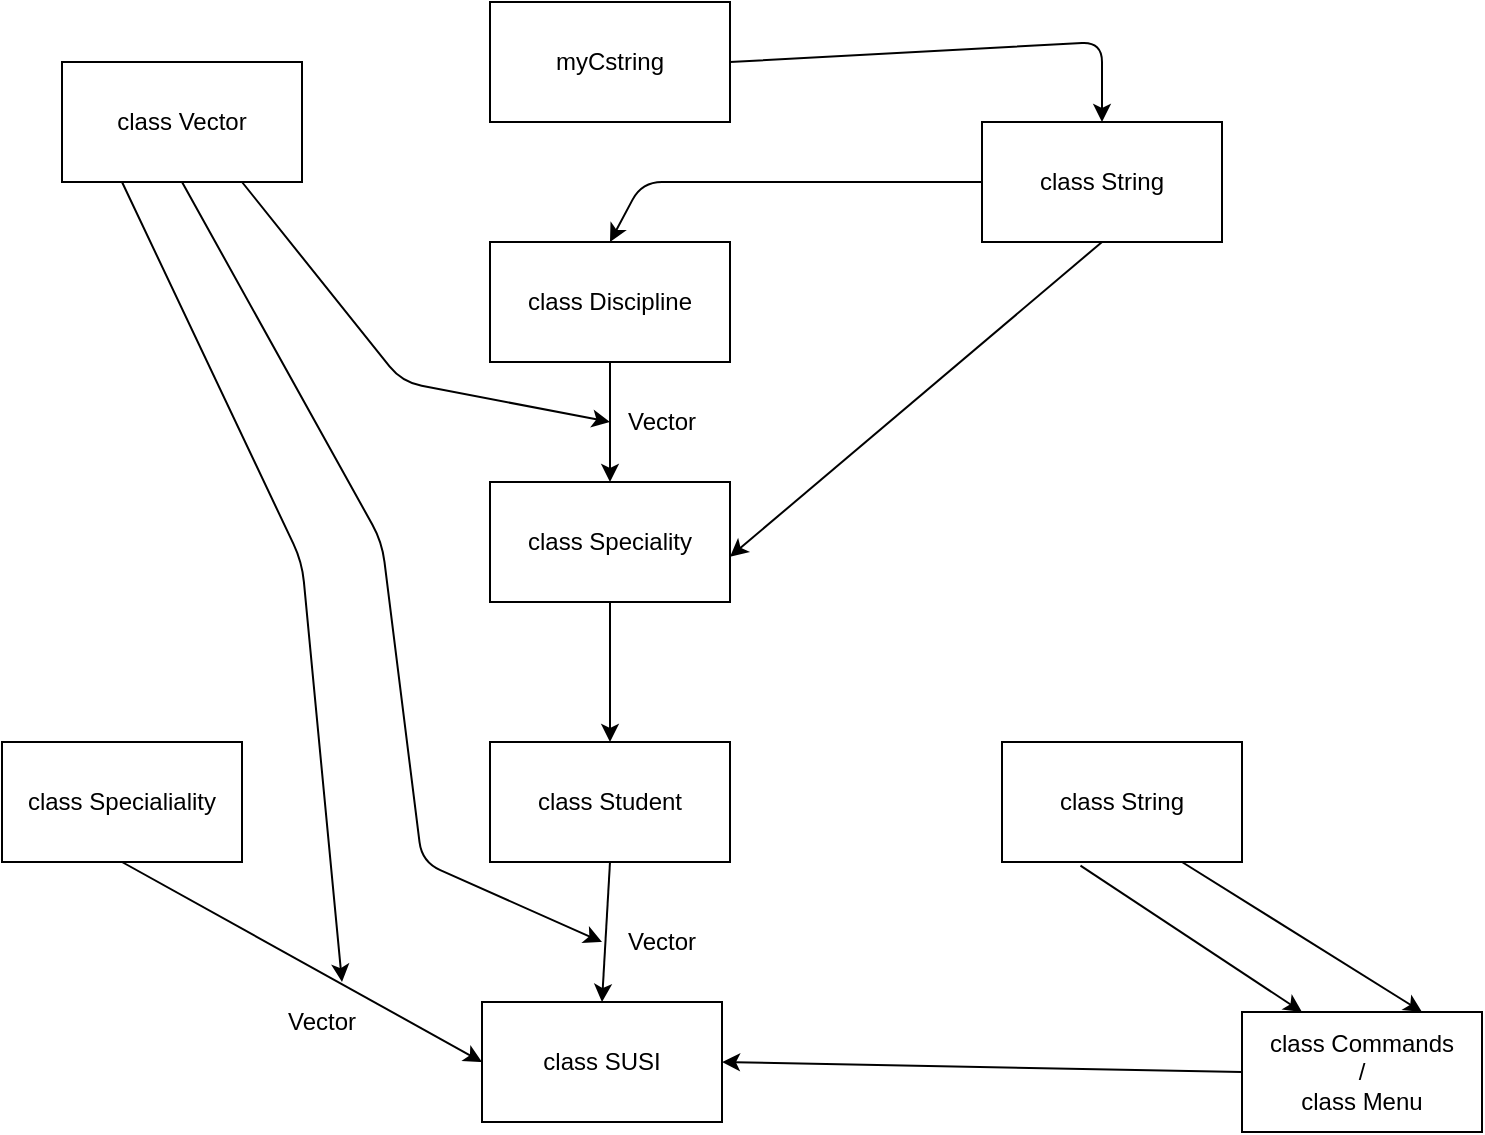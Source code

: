 <mxfile version="14.7.7" type="device"><diagram id="OWDw9YR8fjJ6K1TAZDDg" name="Page-1"><mxGraphModel dx="1038" dy="547" grid="1" gridSize="10" guides="1" tooltips="1" connect="1" arrows="1" fold="1" page="1" pageScale="1" pageWidth="827" pageHeight="1169" math="0" shadow="0"><root><mxCell id="0"/><mxCell id="1" parent="0"/><mxCell id="e4sATeS4JQ3o5KqcXkJx-1" value="class Vector" style="rounded=0;whiteSpace=wrap;html=1;" parent="1" vertex="1"><mxGeometry x="80" y="50" width="120" height="60" as="geometry"/></mxCell><mxCell id="e4sATeS4JQ3o5KqcXkJx-2" value="class String" style="rounded=0;whiteSpace=wrap;html=1;" parent="1" vertex="1"><mxGeometry x="540" y="80" width="120" height="60" as="geometry"/></mxCell><mxCell id="e4sATeS4JQ3o5KqcXkJx-3" value="class Discipline" style="rounded=0;whiteSpace=wrap;html=1;" parent="1" vertex="1"><mxGeometry x="294" y="140" width="120" height="60" as="geometry"/></mxCell><mxCell id="e4sATeS4JQ3o5KqcXkJx-4" value="class Student" style="rounded=0;whiteSpace=wrap;html=1;" parent="1" vertex="1"><mxGeometry x="294" y="390" width="120" height="60" as="geometry"/></mxCell><mxCell id="e4sATeS4JQ3o5KqcXkJx-5" value="class Speciality" style="rounded=0;whiteSpace=wrap;html=1;" parent="1" vertex="1"><mxGeometry x="294" y="260" width="120" height="60" as="geometry"/></mxCell><mxCell id="e4sATeS4JQ3o5KqcXkJx-6" value="" style="endArrow=classic;html=1;exitX=0.75;exitY=1;exitDx=0;exitDy=0;" parent="1" source="e4sATeS4JQ3o5KqcXkJx-1" edge="1"><mxGeometry width="50" height="50" relative="1" as="geometry"><mxPoint x="360" y="310" as="sourcePoint"/><mxPoint x="354" y="230" as="targetPoint"/><Array as="points"><mxPoint x="250" y="210"/></Array></mxGeometry></mxCell><mxCell id="e4sATeS4JQ3o5KqcXkJx-7" value="" style="endArrow=classic;html=1;exitX=0.5;exitY=1;exitDx=0;exitDy=0;entryX=1;entryY=0.623;entryDx=0;entryDy=0;entryPerimeter=0;" parent="1" source="e4sATeS4JQ3o5KqcXkJx-2" target="e4sATeS4JQ3o5KqcXkJx-5" edge="1"><mxGeometry width="50" height="50" relative="1" as="geometry"><mxPoint x="360" y="310" as="sourcePoint"/><mxPoint x="410" y="260" as="targetPoint"/></mxGeometry></mxCell><mxCell id="e4sATeS4JQ3o5KqcXkJx-8" value="" style="endArrow=classic;html=1;exitX=0.5;exitY=1;exitDx=0;exitDy=0;entryX=0.5;entryY=0;entryDx=0;entryDy=0;" parent="1" source="e4sATeS4JQ3o5KqcXkJx-5" target="e4sATeS4JQ3o5KqcXkJx-4" edge="1"><mxGeometry width="50" height="50" relative="1" as="geometry"><mxPoint x="360" y="310" as="sourcePoint"/><mxPoint x="410" y="260" as="targetPoint"/></mxGeometry></mxCell><mxCell id="e4sATeS4JQ3o5KqcXkJx-10" value="class SUSI" style="rounded=0;whiteSpace=wrap;html=1;" parent="1" vertex="1"><mxGeometry x="290" y="520" width="120" height="60" as="geometry"/></mxCell><mxCell id="e4sATeS4JQ3o5KqcXkJx-11" value="" style="endArrow=classic;html=1;exitX=0.5;exitY=1;exitDx=0;exitDy=0;" parent="1" source="e4sATeS4JQ3o5KqcXkJx-3" target="e4sATeS4JQ3o5KqcXkJx-5" edge="1"><mxGeometry width="50" height="50" relative="1" as="geometry"><mxPoint x="360" y="290" as="sourcePoint"/><mxPoint x="410" y="240" as="targetPoint"/><Array as="points"/></mxGeometry></mxCell><mxCell id="e4sATeS4JQ3o5KqcXkJx-12" value="" style="endArrow=classic;html=1;exitX=0.5;exitY=1;exitDx=0;exitDy=0;entryX=0.5;entryY=0;entryDx=0;entryDy=0;" parent="1" source="e4sATeS4JQ3o5KqcXkJx-4" target="e4sATeS4JQ3o5KqcXkJx-10" edge="1"><mxGeometry width="50" height="50" relative="1" as="geometry"><mxPoint x="360" y="340" as="sourcePoint"/><mxPoint x="410" y="290" as="targetPoint"/></mxGeometry></mxCell><mxCell id="e4sATeS4JQ3o5KqcXkJx-14" value="" style="endArrow=classic;html=1;exitX=0;exitY=0.5;exitDx=0;exitDy=0;entryX=0.5;entryY=0;entryDx=0;entryDy=0;" parent="1" source="e4sATeS4JQ3o5KqcXkJx-2" target="e4sATeS4JQ3o5KqcXkJx-3" edge="1"><mxGeometry width="50" height="50" relative="1" as="geometry"><mxPoint x="360" y="340" as="sourcePoint"/><mxPoint x="410" y="290" as="targetPoint"/><Array as="points"><mxPoint x="370" y="110"/></Array></mxGeometry></mxCell><mxCell id="Ofb72A4BKG4RGNNeUi3F-3" value="class Specialiality" style="rounded=0;whiteSpace=wrap;html=1;" parent="1" vertex="1"><mxGeometry x="50" y="390" width="120" height="60" as="geometry"/></mxCell><mxCell id="Ofb72A4BKG4RGNNeUi3F-5" value="" style="endArrow=classic;html=1;exitX=0.5;exitY=1;exitDx=0;exitDy=0;entryX=0;entryY=0.5;entryDx=0;entryDy=0;" parent="1" source="Ofb72A4BKG4RGNNeUi3F-3" target="e4sATeS4JQ3o5KqcXkJx-10" edge="1"><mxGeometry width="50" height="50" relative="1" as="geometry"><mxPoint x="390" y="340" as="sourcePoint"/><mxPoint x="440" y="290" as="targetPoint"/></mxGeometry></mxCell><mxCell id="fVy81JxJPbMcrqKxMLiK-1" value="myCstring" style="rounded=0;whiteSpace=wrap;html=1;" parent="1" vertex="1"><mxGeometry x="294" y="20" width="120" height="60" as="geometry"/></mxCell><mxCell id="fVy81JxJPbMcrqKxMLiK-2" value="" style="endArrow=classic;html=1;exitX=1;exitY=0.5;exitDx=0;exitDy=0;entryX=0.5;entryY=0;entryDx=0;entryDy=0;" parent="1" source="fVy81JxJPbMcrqKxMLiK-1" target="e4sATeS4JQ3o5KqcXkJx-2" edge="1"><mxGeometry width="50" height="50" relative="1" as="geometry"><mxPoint x="390" y="220" as="sourcePoint"/><mxPoint x="440" y="170" as="targetPoint"/><Array as="points"><mxPoint x="600" y="40"/></Array></mxGeometry></mxCell><mxCell id="nbMpKPaglqJp1EcUpBRA-1" value="class String" style="rounded=0;whiteSpace=wrap;html=1;" parent="1" vertex="1"><mxGeometry x="550" y="390" width="120" height="60" as="geometry"/></mxCell><mxCell id="nbMpKPaglqJp1EcUpBRA-2" value="" style="endArrow=classic;html=1;exitX=0.327;exitY=1.03;exitDx=0;exitDy=0;exitPerimeter=0;entryX=0.25;entryY=0;entryDx=0;entryDy=0;" parent="1" source="nbMpKPaglqJp1EcUpBRA-1" target="-G1T34qAlm8Q1oCEZDyp-1" edge="1"><mxGeometry width="50" height="50" relative="1" as="geometry"><mxPoint x="390" y="390" as="sourcePoint"/><mxPoint x="440" y="340" as="targetPoint"/></mxGeometry></mxCell><mxCell id="nbMpKPaglqJp1EcUpBRA-3" value="" style="endArrow=classic;html=1;exitX=0.75;exitY=1;exitDx=0;exitDy=0;entryX=0.75;entryY=0;entryDx=0;entryDy=0;" parent="1" source="nbMpKPaglqJp1EcUpBRA-1" target="-G1T34qAlm8Q1oCEZDyp-1" edge="1"><mxGeometry width="50" height="50" relative="1" as="geometry"><mxPoint x="390" y="390" as="sourcePoint"/><mxPoint x="440" y="340" as="targetPoint"/></mxGeometry></mxCell><mxCell id="nbMpKPaglqJp1EcUpBRA-4" value="Vector" style="text;html=1;strokeColor=none;fillColor=none;align=center;verticalAlign=middle;whiteSpace=wrap;rounded=0;" parent="1" vertex="1"><mxGeometry x="360" y="480" width="40" height="20" as="geometry"/></mxCell><mxCell id="nbMpKPaglqJp1EcUpBRA-5" value="Vector" style="text;html=1;strokeColor=none;fillColor=none;align=center;verticalAlign=middle;whiteSpace=wrap;rounded=0;" parent="1" vertex="1"><mxGeometry x="190" y="520" width="40" height="20" as="geometry"/></mxCell><mxCell id="nbMpKPaglqJp1EcUpBRA-6" style="edgeStyle=orthogonalEdgeStyle;rounded=0;orthogonalLoop=1;jettySize=auto;html=1;exitX=0.5;exitY=0;exitDx=0;exitDy=0;entryX=0.5;entryY=0;entryDx=0;entryDy=0;" parent="1" source="nbMpKPaglqJp1EcUpBRA-5" target="nbMpKPaglqJp1EcUpBRA-5" edge="1"><mxGeometry relative="1" as="geometry"/></mxCell><mxCell id="nbMpKPaglqJp1EcUpBRA-9" value="" style="endArrow=classic;html=1;exitX=0.25;exitY=1;exitDx=0;exitDy=0;" parent="1" source="e4sATeS4JQ3o5KqcXkJx-1" edge="1"><mxGeometry width="50" height="50" relative="1" as="geometry"><mxPoint x="330" y="340" as="sourcePoint"/><mxPoint x="220" y="510" as="targetPoint"/><Array as="points"><mxPoint x="200" y="300"/></Array></mxGeometry></mxCell><mxCell id="nbMpKPaglqJp1EcUpBRA-10" value="" style="endArrow=classic;html=1;exitX=0.5;exitY=1;exitDx=0;exitDy=0;" parent="1" source="e4sATeS4JQ3o5KqcXkJx-1" edge="1"><mxGeometry width="50" height="50" relative="1" as="geometry"><mxPoint x="330" y="340" as="sourcePoint"/><mxPoint x="350" y="490" as="targetPoint"/><Array as="points"><mxPoint x="240" y="290"/><mxPoint x="260" y="450"/></Array></mxGeometry></mxCell><mxCell id="nbMpKPaglqJp1EcUpBRA-11" value="Vector" style="text;html=1;strokeColor=none;fillColor=none;align=center;verticalAlign=middle;whiteSpace=wrap;rounded=0;" parent="1" vertex="1"><mxGeometry x="360" y="220" width="40" height="20" as="geometry"/></mxCell><mxCell id="-G1T34qAlm8Q1oCEZDyp-1" value="class Commands&lt;br&gt;/&lt;br&gt;class Menu" style="rounded=0;whiteSpace=wrap;html=1;" vertex="1" parent="1"><mxGeometry x="670" y="525" width="120" height="60" as="geometry"/></mxCell><mxCell id="-G1T34qAlm8Q1oCEZDyp-2" value="" style="endArrow=classic;html=1;exitX=0;exitY=0.5;exitDx=0;exitDy=0;entryX=1;entryY=0.5;entryDx=0;entryDy=0;" edge="1" parent="1" source="-G1T34qAlm8Q1oCEZDyp-1" target="e4sATeS4JQ3o5KqcXkJx-10"><mxGeometry width="50" height="50" relative="1" as="geometry"><mxPoint x="390" y="430" as="sourcePoint"/><mxPoint x="440" y="380" as="targetPoint"/><Array as="points"/></mxGeometry></mxCell></root></mxGraphModel></diagram></mxfile>